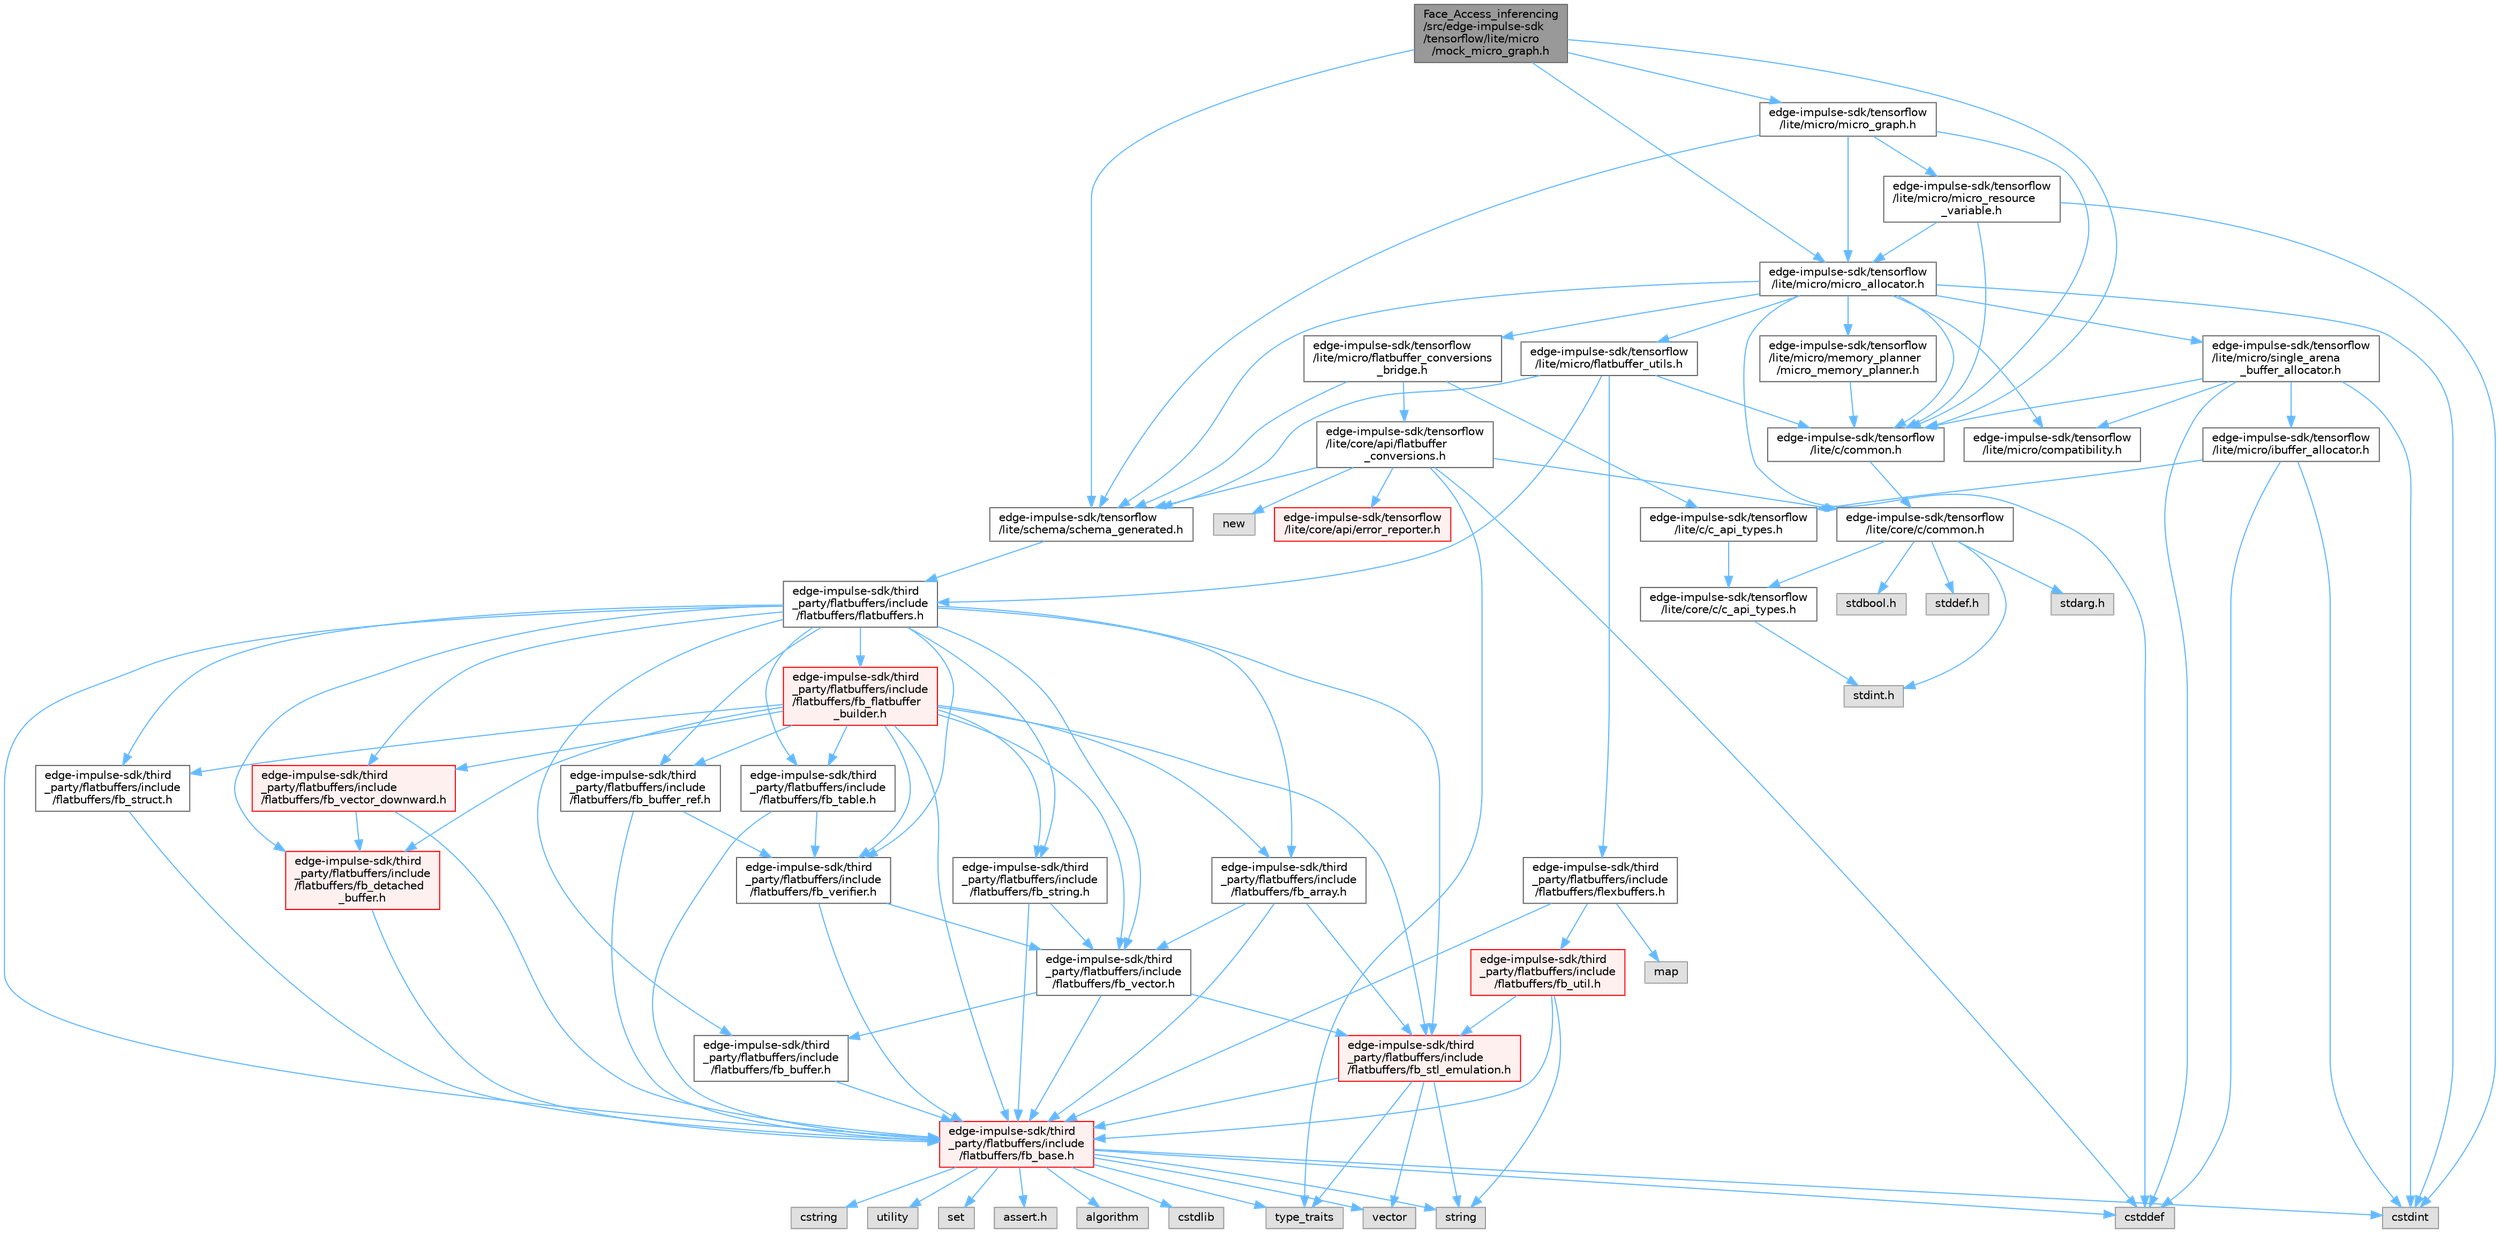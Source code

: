 digraph "Face_Access_inferencing/src/edge-impulse-sdk/tensorflow/lite/micro/mock_micro_graph.h"
{
 // LATEX_PDF_SIZE
  bgcolor="transparent";
  edge [fontname=Helvetica,fontsize=10,labelfontname=Helvetica,labelfontsize=10];
  node [fontname=Helvetica,fontsize=10,shape=box,height=0.2,width=0.4];
  Node1 [id="Node000001",label="Face_Access_inferencing\l/src/edge-impulse-sdk\l/tensorflow/lite/micro\l/mock_micro_graph.h",height=0.2,width=0.4,color="gray40", fillcolor="grey60", style="filled", fontcolor="black",tooltip=" "];
  Node1 -> Node2 [id="edge116_Node000001_Node000002",color="steelblue1",style="solid",tooltip=" "];
  Node2 [id="Node000002",label="edge-impulse-sdk/tensorflow\l/lite/c/common.h",height=0.2,width=0.4,color="grey40", fillcolor="white", style="filled",URL="$_face___access__inferencing_2src_2edge-impulse-sdk_2tensorflow_2lite_2c_2common_8h.html",tooltip=" "];
  Node2 -> Node3 [id="edge117_Node000002_Node000003",color="steelblue1",style="solid",tooltip=" "];
  Node3 [id="Node000003",label="edge-impulse-sdk/tensorflow\l/lite/core/c/common.h",height=0.2,width=0.4,color="grey40", fillcolor="white", style="filled",URL="$_face___access__inferencing_2src_2edge-impulse-sdk_2tensorflow_2lite_2core_2c_2common_8h.html",tooltip=" "];
  Node3 -> Node4 [id="edge118_Node000003_Node000004",color="steelblue1",style="solid",tooltip=" "];
  Node4 [id="Node000004",label="stdarg.h",height=0.2,width=0.4,color="grey60", fillcolor="#E0E0E0", style="filled",tooltip=" "];
  Node3 -> Node5 [id="edge119_Node000003_Node000005",color="steelblue1",style="solid",tooltip=" "];
  Node5 [id="Node000005",label="stdbool.h",height=0.2,width=0.4,color="grey60", fillcolor="#E0E0E0", style="filled",tooltip=" "];
  Node3 -> Node6 [id="edge120_Node000003_Node000006",color="steelblue1",style="solid",tooltip=" "];
  Node6 [id="Node000006",label="stddef.h",height=0.2,width=0.4,color="grey60", fillcolor="#E0E0E0", style="filled",tooltip=" "];
  Node3 -> Node7 [id="edge121_Node000003_Node000007",color="steelblue1",style="solid",tooltip=" "];
  Node7 [id="Node000007",label="stdint.h",height=0.2,width=0.4,color="grey60", fillcolor="#E0E0E0", style="filled",tooltip=" "];
  Node3 -> Node8 [id="edge122_Node000003_Node000008",color="steelblue1",style="solid",tooltip=" "];
  Node8 [id="Node000008",label="edge-impulse-sdk/tensorflow\l/lite/core/c/c_api_types.h",height=0.2,width=0.4,color="grey40", fillcolor="white", style="filled",URL="$_face___access__inferencing_2src_2edge-impulse-sdk_2tensorflow_2lite_2core_2c_2c__api__types_8h.html",tooltip=" "];
  Node8 -> Node7 [id="edge123_Node000008_Node000007",color="steelblue1",style="solid",tooltip=" "];
  Node1 -> Node9 [id="edge124_Node000001_Node000009",color="steelblue1",style="solid",tooltip=" "];
  Node9 [id="Node000009",label="edge-impulse-sdk/tensorflow\l/lite/micro/micro_allocator.h",height=0.2,width=0.4,color="grey40", fillcolor="white", style="filled",URL="$_face___access__inferencing_2src_2edge-impulse-sdk_2tensorflow_2lite_2micro_2micro__allocator_8h.html",tooltip=" "];
  Node9 -> Node10 [id="edge125_Node000009_Node000010",color="steelblue1",style="solid",tooltip=" "];
  Node10 [id="Node000010",label="cstddef",height=0.2,width=0.4,color="grey60", fillcolor="#E0E0E0", style="filled",tooltip=" "];
  Node9 -> Node11 [id="edge126_Node000009_Node000011",color="steelblue1",style="solid",tooltip=" "];
  Node11 [id="Node000011",label="cstdint",height=0.2,width=0.4,color="grey60", fillcolor="#E0E0E0", style="filled",tooltip=" "];
  Node9 -> Node2 [id="edge127_Node000009_Node000002",color="steelblue1",style="solid",tooltip=" "];
  Node9 -> Node12 [id="edge128_Node000009_Node000012",color="steelblue1",style="solid",tooltip=" "];
  Node12 [id="Node000012",label="edge-impulse-sdk/tensorflow\l/lite/micro/single_arena\l_buffer_allocator.h",height=0.2,width=0.4,color="grey40", fillcolor="white", style="filled",URL="$_face___access__inferencing_2src_2edge-impulse-sdk_2tensorflow_2lite_2micro_2single__arena__buffer__allocator_8h.html",tooltip=" "];
  Node12 -> Node10 [id="edge129_Node000012_Node000010",color="steelblue1",style="solid",tooltip=" "];
  Node12 -> Node11 [id="edge130_Node000012_Node000011",color="steelblue1",style="solid",tooltip=" "];
  Node12 -> Node2 [id="edge131_Node000012_Node000002",color="steelblue1",style="solid",tooltip=" "];
  Node12 -> Node13 [id="edge132_Node000012_Node000013",color="steelblue1",style="solid",tooltip=" "];
  Node13 [id="Node000013",label="edge-impulse-sdk/tensorflow\l/lite/micro/ibuffer_allocator.h",height=0.2,width=0.4,color="grey40", fillcolor="white", style="filled",URL="$_face___access__inferencing_2src_2edge-impulse-sdk_2tensorflow_2lite_2micro_2ibuffer__allocator_8h.html",tooltip=" "];
  Node13 -> Node10 [id="edge133_Node000013_Node000010",color="steelblue1",style="solid",tooltip=" "];
  Node13 -> Node11 [id="edge134_Node000013_Node000011",color="steelblue1",style="solid",tooltip=" "];
  Node13 -> Node14 [id="edge135_Node000013_Node000014",color="steelblue1",style="solid",tooltip=" "];
  Node14 [id="Node000014",label="edge-impulse-sdk/tensorflow\l/lite/c/c_api_types.h",height=0.2,width=0.4,color="grey40", fillcolor="white", style="filled",URL="$_face___access__inferencing_2src_2edge-impulse-sdk_2tensorflow_2lite_2c_2c__api__types_8h.html",tooltip=" "];
  Node14 -> Node8 [id="edge136_Node000014_Node000008",color="steelblue1",style="solid",tooltip=" "];
  Node12 -> Node15 [id="edge137_Node000012_Node000015",color="steelblue1",style="solid",tooltip=" "];
  Node15 [id="Node000015",label="edge-impulse-sdk/tensorflow\l/lite/micro/compatibility.h",height=0.2,width=0.4,color="grey40", fillcolor="white", style="filled",URL="$_face___access__inferencing_2src_2edge-impulse-sdk_2tensorflow_2lite_2micro_2compatibility_8h.html",tooltip=" "];
  Node9 -> Node15 [id="edge138_Node000009_Node000015",color="steelblue1",style="solid",tooltip=" "];
  Node9 -> Node16 [id="edge139_Node000009_Node000016",color="steelblue1",style="solid",tooltip=" "];
  Node16 [id="Node000016",label="edge-impulse-sdk/tensorflow\l/lite/micro/flatbuffer_utils.h",height=0.2,width=0.4,color="grey40", fillcolor="white", style="filled",URL="$_face___access__inferencing_2src_2edge-impulse-sdk_2tensorflow_2lite_2micro_2flatbuffer__utils_8h.html",tooltip=" "];
  Node16 -> Node17 [id="edge140_Node000016_Node000017",color="steelblue1",style="solid",tooltip=" "];
  Node17 [id="Node000017",label="edge-impulse-sdk/third\l_party/flatbuffers/include\l/flatbuffers/flatbuffers.h",height=0.2,width=0.4,color="grey40", fillcolor="white", style="filled",URL="$_face___access__inferencing_2src_2edge-impulse-sdk_2third__party_2flatbuffers_2include_2flatbuffers_2flatbuffers_8h.html",tooltip=" "];
  Node17 -> Node18 [id="edge141_Node000017_Node000018",color="steelblue1",style="solid",tooltip=" "];
  Node18 [id="Node000018",label="edge-impulse-sdk/third\l_party/flatbuffers/include\l/flatbuffers/fb_array.h",height=0.2,width=0.4,color="grey40", fillcolor="white", style="filled",URL="$fb__array_8h.html",tooltip=" "];
  Node18 -> Node19 [id="edge142_Node000018_Node000019",color="steelblue1",style="solid",tooltip=" "];
  Node19 [id="Node000019",label="edge-impulse-sdk/third\l_party/flatbuffers/include\l/flatbuffers/fb_base.h",height=0.2,width=0.4,color="red", fillcolor="#FFF0F0", style="filled",URL="$fb__base_8h.html",tooltip=" "];
  Node19 -> Node20 [id="edge143_Node000019_Node000020",color="steelblue1",style="solid",tooltip=" "];
  Node20 [id="Node000020",label="assert.h",height=0.2,width=0.4,color="grey60", fillcolor="#E0E0E0", style="filled",tooltip=" "];
  Node19 -> Node11 [id="edge144_Node000019_Node000011",color="steelblue1",style="solid",tooltip=" "];
  Node19 -> Node10 [id="edge145_Node000019_Node000010",color="steelblue1",style="solid",tooltip=" "];
  Node19 -> Node21 [id="edge146_Node000019_Node000021",color="steelblue1",style="solid",tooltip=" "];
  Node21 [id="Node000021",label="cstdlib",height=0.2,width=0.4,color="grey60", fillcolor="#E0E0E0", style="filled",tooltip=" "];
  Node19 -> Node22 [id="edge147_Node000019_Node000022",color="steelblue1",style="solid",tooltip=" "];
  Node22 [id="Node000022",label="cstring",height=0.2,width=0.4,color="grey60", fillcolor="#E0E0E0", style="filled",tooltip=" "];
  Node19 -> Node23 [id="edge148_Node000019_Node000023",color="steelblue1",style="solid",tooltip=" "];
  Node23 [id="Node000023",label="utility",height=0.2,width=0.4,color="grey60", fillcolor="#E0E0E0", style="filled",tooltip=" "];
  Node19 -> Node24 [id="edge149_Node000019_Node000024",color="steelblue1",style="solid",tooltip=" "];
  Node24 [id="Node000024",label="string",height=0.2,width=0.4,color="grey60", fillcolor="#E0E0E0", style="filled",tooltip=" "];
  Node19 -> Node25 [id="edge150_Node000019_Node000025",color="steelblue1",style="solid",tooltip=" "];
  Node25 [id="Node000025",label="type_traits",height=0.2,width=0.4,color="grey60", fillcolor="#E0E0E0", style="filled",tooltip=" "];
  Node19 -> Node26 [id="edge151_Node000019_Node000026",color="steelblue1",style="solid",tooltip=" "];
  Node26 [id="Node000026",label="vector",height=0.2,width=0.4,color="grey60", fillcolor="#E0E0E0", style="filled",tooltip=" "];
  Node19 -> Node27 [id="edge152_Node000019_Node000027",color="steelblue1",style="solid",tooltip=" "];
  Node27 [id="Node000027",label="set",height=0.2,width=0.4,color="grey60", fillcolor="#E0E0E0", style="filled",tooltip=" "];
  Node19 -> Node28 [id="edge153_Node000019_Node000028",color="steelblue1",style="solid",tooltip=" "];
  Node28 [id="Node000028",label="algorithm",height=0.2,width=0.4,color="grey60", fillcolor="#E0E0E0", style="filled",tooltip=" "];
  Node18 -> Node31 [id="edge154_Node000018_Node000031",color="steelblue1",style="solid",tooltip=" "];
  Node31 [id="Node000031",label="edge-impulse-sdk/third\l_party/flatbuffers/include\l/flatbuffers/fb_stl_emulation.h",height=0.2,width=0.4,color="red", fillcolor="#FFF0F0", style="filled",URL="$fb__stl__emulation_8h.html",tooltip=" "];
  Node31 -> Node19 [id="edge155_Node000031_Node000019",color="steelblue1",style="solid",tooltip=" "];
  Node31 -> Node24 [id="edge156_Node000031_Node000024",color="steelblue1",style="solid",tooltip=" "];
  Node31 -> Node25 [id="edge157_Node000031_Node000025",color="steelblue1",style="solid",tooltip=" "];
  Node31 -> Node26 [id="edge158_Node000031_Node000026",color="steelblue1",style="solid",tooltip=" "];
  Node18 -> Node33 [id="edge159_Node000018_Node000033",color="steelblue1",style="solid",tooltip=" "];
  Node33 [id="Node000033",label="edge-impulse-sdk/third\l_party/flatbuffers/include\l/flatbuffers/fb_vector.h",height=0.2,width=0.4,color="grey40", fillcolor="white", style="filled",URL="$fb__vector_8h.html",tooltip=" "];
  Node33 -> Node19 [id="edge160_Node000033_Node000019",color="steelblue1",style="solid",tooltip=" "];
  Node33 -> Node34 [id="edge161_Node000033_Node000034",color="steelblue1",style="solid",tooltip=" "];
  Node34 [id="Node000034",label="edge-impulse-sdk/third\l_party/flatbuffers/include\l/flatbuffers/fb_buffer.h",height=0.2,width=0.4,color="grey40", fillcolor="white", style="filled",URL="$fb__buffer_8h.html",tooltip=" "];
  Node34 -> Node19 [id="edge162_Node000034_Node000019",color="steelblue1",style="solid",tooltip=" "];
  Node33 -> Node31 [id="edge163_Node000033_Node000031",color="steelblue1",style="solid",tooltip=" "];
  Node17 -> Node19 [id="edge164_Node000017_Node000019",color="steelblue1",style="solid",tooltip=" "];
  Node17 -> Node34 [id="edge165_Node000017_Node000034",color="steelblue1",style="solid",tooltip=" "];
  Node17 -> Node35 [id="edge166_Node000017_Node000035",color="steelblue1",style="solid",tooltip=" "];
  Node35 [id="Node000035",label="edge-impulse-sdk/third\l_party/flatbuffers/include\l/flatbuffers/fb_buffer_ref.h",height=0.2,width=0.4,color="grey40", fillcolor="white", style="filled",URL="$fb__buffer__ref_8h.html",tooltip=" "];
  Node35 -> Node19 [id="edge167_Node000035_Node000019",color="steelblue1",style="solid",tooltip=" "];
  Node35 -> Node36 [id="edge168_Node000035_Node000036",color="steelblue1",style="solid",tooltip=" "];
  Node36 [id="Node000036",label="edge-impulse-sdk/third\l_party/flatbuffers/include\l/flatbuffers/fb_verifier.h",height=0.2,width=0.4,color="grey40", fillcolor="white", style="filled",URL="$fb__verifier_8h.html",tooltip=" "];
  Node36 -> Node19 [id="edge169_Node000036_Node000019",color="steelblue1",style="solid",tooltip=" "];
  Node36 -> Node33 [id="edge170_Node000036_Node000033",color="steelblue1",style="solid",tooltip=" "];
  Node17 -> Node37 [id="edge171_Node000017_Node000037",color="steelblue1",style="solid",tooltip=" "];
  Node37 [id="Node000037",label="edge-impulse-sdk/third\l_party/flatbuffers/include\l/flatbuffers/fb_detached\l_buffer.h",height=0.2,width=0.4,color="red", fillcolor="#FFF0F0", style="filled",URL="$fb__detached__buffer_8h.html",tooltip=" "];
  Node37 -> Node19 [id="edge172_Node000037_Node000019",color="steelblue1",style="solid",tooltip=" "];
  Node17 -> Node40 [id="edge173_Node000017_Node000040",color="steelblue1",style="solid",tooltip=" "];
  Node40 [id="Node000040",label="edge-impulse-sdk/third\l_party/flatbuffers/include\l/flatbuffers/fb_flatbuffer\l_builder.h",height=0.2,width=0.4,color="red", fillcolor="#FFF0F0", style="filled",URL="$fb__flatbuffer__builder_8h.html",tooltip=" "];
  Node40 -> Node18 [id="edge174_Node000040_Node000018",color="steelblue1",style="solid",tooltip=" "];
  Node40 -> Node19 [id="edge175_Node000040_Node000019",color="steelblue1",style="solid",tooltip=" "];
  Node40 -> Node35 [id="edge176_Node000040_Node000035",color="steelblue1",style="solid",tooltip=" "];
  Node40 -> Node37 [id="edge177_Node000040_Node000037",color="steelblue1",style="solid",tooltip=" "];
  Node40 -> Node31 [id="edge178_Node000040_Node000031",color="steelblue1",style="solid",tooltip=" "];
  Node40 -> Node43 [id="edge179_Node000040_Node000043",color="steelblue1",style="solid",tooltip=" "];
  Node43 [id="Node000043",label="edge-impulse-sdk/third\l_party/flatbuffers/include\l/flatbuffers/fb_string.h",height=0.2,width=0.4,color="grey40", fillcolor="white", style="filled",URL="$fb__string_8h.html",tooltip=" "];
  Node43 -> Node19 [id="edge180_Node000043_Node000019",color="steelblue1",style="solid",tooltip=" "];
  Node43 -> Node33 [id="edge181_Node000043_Node000033",color="steelblue1",style="solid",tooltip=" "];
  Node40 -> Node44 [id="edge182_Node000040_Node000044",color="steelblue1",style="solid",tooltip=" "];
  Node44 [id="Node000044",label="edge-impulse-sdk/third\l_party/flatbuffers/include\l/flatbuffers/fb_struct.h",height=0.2,width=0.4,color="grey40", fillcolor="white", style="filled",URL="$fb__struct_8h.html",tooltip=" "];
  Node44 -> Node19 [id="edge183_Node000044_Node000019",color="steelblue1",style="solid",tooltip=" "];
  Node40 -> Node45 [id="edge184_Node000040_Node000045",color="steelblue1",style="solid",tooltip=" "];
  Node45 [id="Node000045",label="edge-impulse-sdk/third\l_party/flatbuffers/include\l/flatbuffers/fb_table.h",height=0.2,width=0.4,color="grey40", fillcolor="white", style="filled",URL="$fb__table_8h.html",tooltip=" "];
  Node45 -> Node19 [id="edge185_Node000045_Node000019",color="steelblue1",style="solid",tooltip=" "];
  Node45 -> Node36 [id="edge186_Node000045_Node000036",color="steelblue1",style="solid",tooltip=" "];
  Node40 -> Node33 [id="edge187_Node000040_Node000033",color="steelblue1",style="solid",tooltip=" "];
  Node40 -> Node46 [id="edge188_Node000040_Node000046",color="steelblue1",style="solid",tooltip=" "];
  Node46 [id="Node000046",label="edge-impulse-sdk/third\l_party/flatbuffers/include\l/flatbuffers/fb_vector_downward.h",height=0.2,width=0.4,color="red", fillcolor="#FFF0F0", style="filled",URL="$fb__vector__downward_8h.html",tooltip=" "];
  Node46 -> Node19 [id="edge189_Node000046_Node000019",color="steelblue1",style="solid",tooltip=" "];
  Node46 -> Node37 [id="edge190_Node000046_Node000037",color="steelblue1",style="solid",tooltip=" "];
  Node40 -> Node36 [id="edge191_Node000040_Node000036",color="steelblue1",style="solid",tooltip=" "];
  Node17 -> Node31 [id="edge192_Node000017_Node000031",color="steelblue1",style="solid",tooltip=" "];
  Node17 -> Node43 [id="edge193_Node000017_Node000043",color="steelblue1",style="solid",tooltip=" "];
  Node17 -> Node44 [id="edge194_Node000017_Node000044",color="steelblue1",style="solid",tooltip=" "];
  Node17 -> Node45 [id="edge195_Node000017_Node000045",color="steelblue1",style="solid",tooltip=" "];
  Node17 -> Node33 [id="edge196_Node000017_Node000033",color="steelblue1",style="solid",tooltip=" "];
  Node17 -> Node46 [id="edge197_Node000017_Node000046",color="steelblue1",style="solid",tooltip=" "];
  Node17 -> Node36 [id="edge198_Node000017_Node000036",color="steelblue1",style="solid",tooltip=" "];
  Node16 -> Node47 [id="edge199_Node000016_Node000047",color="steelblue1",style="solid",tooltip=" "];
  Node47 [id="Node000047",label="edge-impulse-sdk/third\l_party/flatbuffers/include\l/flatbuffers/flexbuffers.h",height=0.2,width=0.4,color="grey40", fillcolor="white", style="filled",URL="$_face___access__inferencing_2src_2edge-impulse-sdk_2third__party_2flatbuffers_2include_2flatbuffers_2flexbuffers_8h.html",tooltip=" "];
  Node47 -> Node48 [id="edge200_Node000047_Node000048",color="steelblue1",style="solid",tooltip=" "];
  Node48 [id="Node000048",label="map",height=0.2,width=0.4,color="grey60", fillcolor="#E0E0E0", style="filled",tooltip=" "];
  Node47 -> Node19 [id="edge201_Node000047_Node000019",color="steelblue1",style="solid",tooltip=" "];
  Node47 -> Node49 [id="edge202_Node000047_Node000049",color="steelblue1",style="solid",tooltip=" "];
  Node49 [id="Node000049",label="edge-impulse-sdk/third\l_party/flatbuffers/include\l/flatbuffers/fb_util.h",height=0.2,width=0.4,color="red", fillcolor="#FFF0F0", style="filled",URL="$fb__util_8h.html",tooltip=" "];
  Node49 -> Node19 [id="edge203_Node000049_Node000019",color="steelblue1",style="solid",tooltip=" "];
  Node49 -> Node31 [id="edge204_Node000049_Node000031",color="steelblue1",style="solid",tooltip=" "];
  Node49 -> Node24 [id="edge205_Node000049_Node000024",color="steelblue1",style="solid",tooltip=" "];
  Node16 -> Node2 [id="edge206_Node000016_Node000002",color="steelblue1",style="solid",tooltip=" "];
  Node16 -> Node54 [id="edge207_Node000016_Node000054",color="steelblue1",style="solid",tooltip=" "];
  Node54 [id="Node000054",label="edge-impulse-sdk/tensorflow\l/lite/schema/schema_generated.h",height=0.2,width=0.4,color="grey40", fillcolor="white", style="filled",URL="$_face___access__inferencing_2src_2edge-impulse-sdk_2tensorflow_2lite_2schema_2schema__generated_8h.html",tooltip=" "];
  Node54 -> Node17 [id="edge208_Node000054_Node000017",color="steelblue1",style="solid",tooltip=" "];
  Node9 -> Node55 [id="edge209_Node000009_Node000055",color="steelblue1",style="solid",tooltip=" "];
  Node55 [id="Node000055",label="edge-impulse-sdk/tensorflow\l/lite/micro/memory_planner\l/micro_memory_planner.h",height=0.2,width=0.4,color="grey40", fillcolor="white", style="filled",URL="$_face___access__inferencing_2src_2edge-impulse-sdk_2tensorflow_2lite_2micro_2memory__planner_2micro__memory__planner_8h.html",tooltip=" "];
  Node55 -> Node2 [id="edge210_Node000055_Node000002",color="steelblue1",style="solid",tooltip=" "];
  Node9 -> Node56 [id="edge211_Node000009_Node000056",color="steelblue1",style="solid",tooltip=" "];
  Node56 [id="Node000056",label="edge-impulse-sdk/tensorflow\l/lite/micro/flatbuffer_conversions\l_bridge.h",height=0.2,width=0.4,color="grey40", fillcolor="white", style="filled",URL="$_face___access__inferencing_2src_2edge-impulse-sdk_2tensorflow_2lite_2micro_2flatbuffer__conversions__bridge_8h.html",tooltip=" "];
  Node56 -> Node14 [id="edge212_Node000056_Node000014",color="steelblue1",style="solid",tooltip=" "];
  Node56 -> Node57 [id="edge213_Node000056_Node000057",color="steelblue1",style="solid",tooltip=" "];
  Node57 [id="Node000057",label="edge-impulse-sdk/tensorflow\l/lite/core/api/flatbuffer\l_conversions.h",height=0.2,width=0.4,color="grey40", fillcolor="white", style="filled",URL="$_face___access__inferencing_2src_2edge-impulse-sdk_2tensorflow_2lite_2core_2api_2flatbuffer__conversions_8h.html",tooltip=" "];
  Node57 -> Node10 [id="edge214_Node000057_Node000010",color="steelblue1",style="solid",tooltip=" "];
  Node57 -> Node58 [id="edge215_Node000057_Node000058",color="steelblue1",style="solid",tooltip=" "];
  Node58 [id="Node000058",label="new",height=0.2,width=0.4,color="grey60", fillcolor="#E0E0E0", style="filled",tooltip=" "];
  Node57 -> Node25 [id="edge216_Node000057_Node000025",color="steelblue1",style="solid",tooltip=" "];
  Node57 -> Node59 [id="edge217_Node000057_Node000059",color="steelblue1",style="solid",tooltip=" "];
  Node59 [id="Node000059",label="edge-impulse-sdk/tensorflow\l/lite/core/api/error_reporter.h",height=0.2,width=0.4,color="red", fillcolor="#FFF0F0", style="filled",URL="$_face___access__inferencing_2src_2edge-impulse-sdk_2tensorflow_2lite_2core_2api_2error__reporter_8h.html",tooltip=" "];
  Node57 -> Node3 [id="edge218_Node000057_Node000003",color="steelblue1",style="solid",tooltip=" "];
  Node57 -> Node54 [id="edge219_Node000057_Node000054",color="steelblue1",style="solid",tooltip=" "];
  Node56 -> Node54 [id="edge220_Node000056_Node000054",color="steelblue1",style="solid",tooltip=" "];
  Node9 -> Node54 [id="edge221_Node000009_Node000054",color="steelblue1",style="solid",tooltip=" "];
  Node1 -> Node61 [id="edge222_Node000001_Node000061",color="steelblue1",style="solid",tooltip=" "];
  Node61 [id="Node000061",label="edge-impulse-sdk/tensorflow\l/lite/micro/micro_graph.h",height=0.2,width=0.4,color="grey40", fillcolor="white", style="filled",URL="$_face___access__inferencing_2src_2edge-impulse-sdk_2tensorflow_2lite_2micro_2micro__graph_8h.html",tooltip=" "];
  Node61 -> Node2 [id="edge223_Node000061_Node000002",color="steelblue1",style="solid",tooltip=" "];
  Node61 -> Node9 [id="edge224_Node000061_Node000009",color="steelblue1",style="solid",tooltip=" "];
  Node61 -> Node62 [id="edge225_Node000061_Node000062",color="steelblue1",style="solid",tooltip=" "];
  Node62 [id="Node000062",label="edge-impulse-sdk/tensorflow\l/lite/micro/micro_resource\l_variable.h",height=0.2,width=0.4,color="grey40", fillcolor="white", style="filled",URL="$_face___access__inferencing_2src_2edge-impulse-sdk_2tensorflow_2lite_2micro_2micro__resource__variable_8h.html",tooltip=" "];
  Node62 -> Node11 [id="edge226_Node000062_Node000011",color="steelblue1",style="solid",tooltip=" "];
  Node62 -> Node2 [id="edge227_Node000062_Node000002",color="steelblue1",style="solid",tooltip=" "];
  Node62 -> Node9 [id="edge228_Node000062_Node000009",color="steelblue1",style="solid",tooltip=" "];
  Node61 -> Node54 [id="edge229_Node000061_Node000054",color="steelblue1",style="solid",tooltip=" "];
  Node1 -> Node54 [id="edge230_Node000001_Node000054",color="steelblue1",style="solid",tooltip=" "];
}
